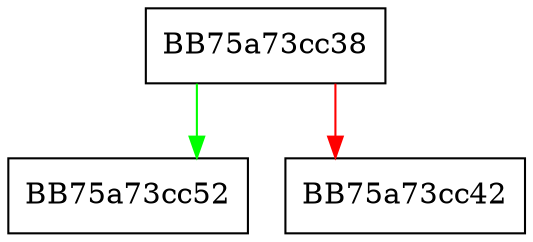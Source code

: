 digraph push_back {
  node [shape="box"];
  graph [splines=ortho];
  BB75a73cc38 -> BB75a73cc52 [color="green"];
  BB75a73cc38 -> BB75a73cc42 [color="red"];
}